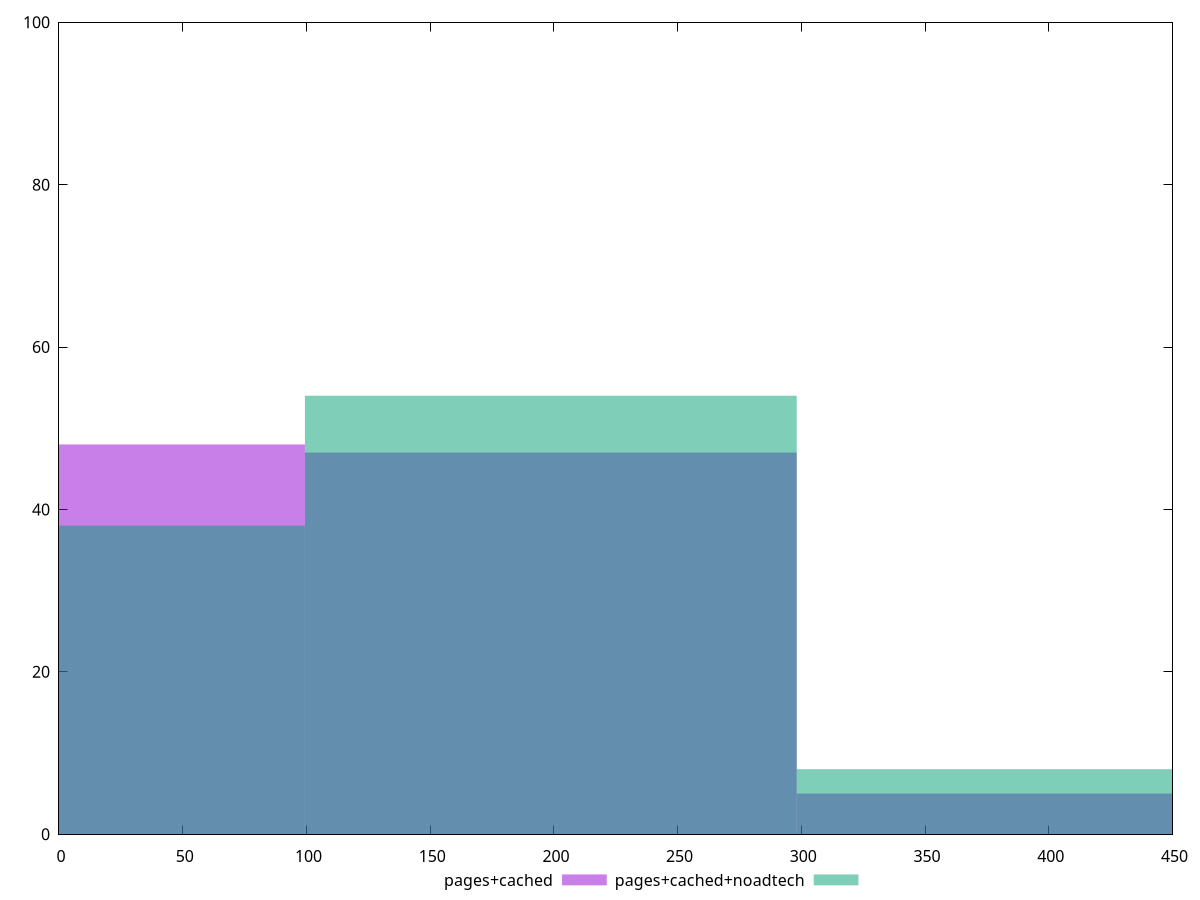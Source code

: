 reset

$pagesCached <<EOF
198.75404380661132 47
397.50808761322264 5
0 48
EOF

$pagesCachedNoadtech <<EOF
397.50808761322264 8
0 38
198.75404380661132 54
EOF

set key outside below
set boxwidth 198.75404380661132
set xrange [0:450]
set yrange [0:100]
set trange [0:100]
set style fill transparent solid 0.5 noborder
set terminal svg size 640, 500 enhanced background rgb 'white'
set output "report_00019_2021-02-10T18-14-37.922Z//uses-http2/comparison/histogram/1_vs_2.svg"

plot $pagesCached title "pages+cached" with boxes, \
     $pagesCachedNoadtech title "pages+cached+noadtech" with boxes

reset
